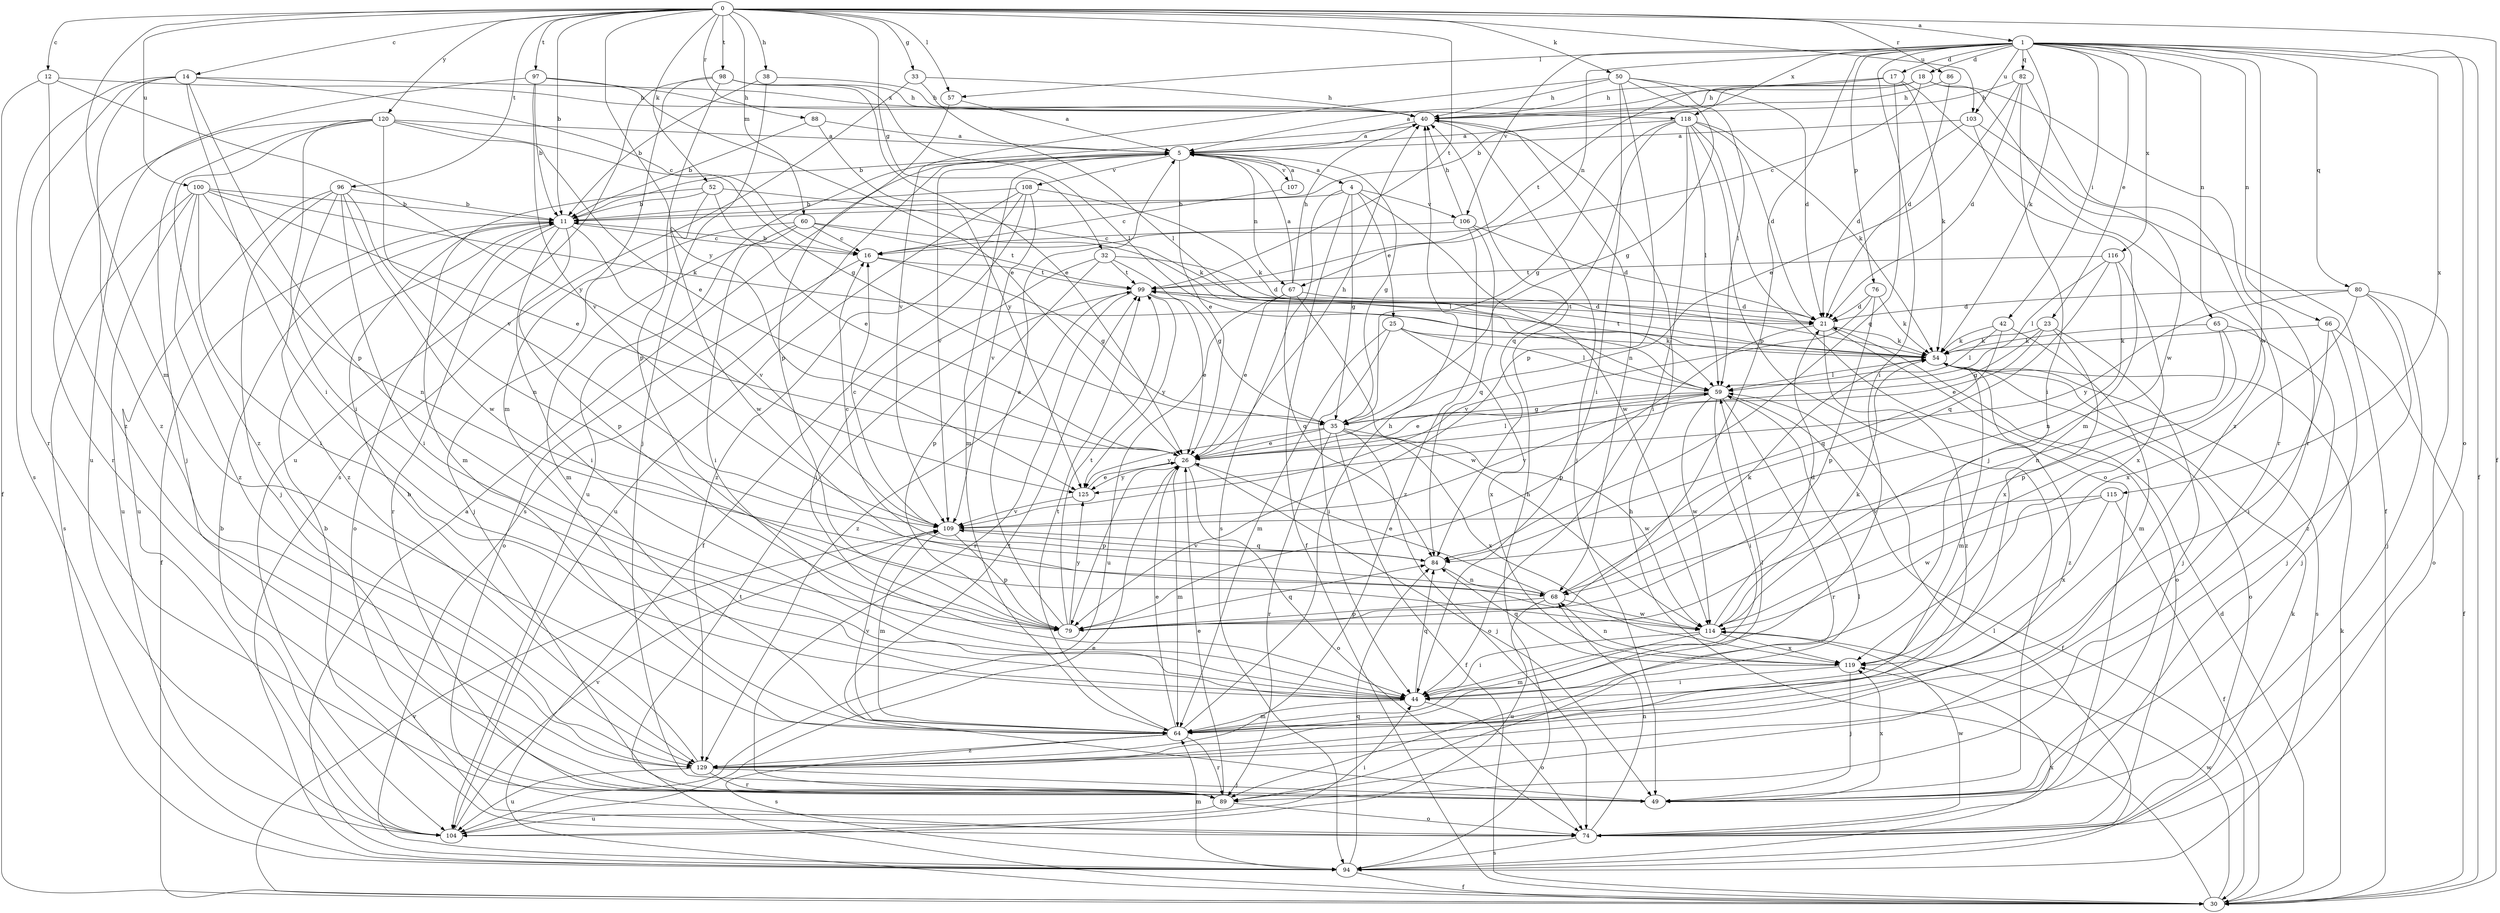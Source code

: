 strict digraph  {
0;
1;
4;
5;
11;
12;
14;
16;
17;
18;
21;
23;
25;
26;
30;
32;
33;
35;
38;
40;
42;
44;
49;
50;
52;
54;
57;
59;
60;
64;
65;
66;
67;
68;
74;
76;
79;
80;
82;
84;
86;
88;
89;
94;
96;
97;
98;
99;
100;
103;
104;
106;
107;
108;
109;
114;
115;
116;
118;
119;
120;
125;
129;
0 -> 1  [label=a];
0 -> 11  [label=b];
0 -> 12  [label=c];
0 -> 14  [label=c];
0 -> 30  [label=f];
0 -> 32  [label=g];
0 -> 33  [label=g];
0 -> 38  [label=h];
0 -> 50  [label=k];
0 -> 52  [label=k];
0 -> 57  [label=l];
0 -> 60  [label=m];
0 -> 64  [label=m];
0 -> 86  [label=r];
0 -> 88  [label=r];
0 -> 96  [label=t];
0 -> 97  [label=t];
0 -> 98  [label=t];
0 -> 99  [label=t];
0 -> 100  [label=u];
0 -> 103  [label=u];
0 -> 120  [label=y];
0 -> 125  [label=y];
1 -> 17  [label=d];
1 -> 18  [label=d];
1 -> 23  [label=e];
1 -> 30  [label=f];
1 -> 42  [label=i];
1 -> 44  [label=i];
1 -> 54  [label=k];
1 -> 57  [label=l];
1 -> 65  [label=n];
1 -> 66  [label=n];
1 -> 67  [label=n];
1 -> 74  [label=o];
1 -> 76  [label=p];
1 -> 79  [label=p];
1 -> 80  [label=q];
1 -> 82  [label=q];
1 -> 103  [label=u];
1 -> 106  [label=v];
1 -> 114  [label=w];
1 -> 115  [label=x];
1 -> 116  [label=x];
1 -> 118  [label=x];
4 -> 11  [label=b];
4 -> 25  [label=e];
4 -> 30  [label=f];
4 -> 35  [label=g];
4 -> 94  [label=s];
4 -> 106  [label=v];
4 -> 114  [label=w];
5 -> 4  [label=a];
5 -> 26  [label=e];
5 -> 35  [label=g];
5 -> 64  [label=m];
5 -> 67  [label=n];
5 -> 94  [label=s];
5 -> 104  [label=u];
5 -> 107  [label=v];
5 -> 108  [label=v];
5 -> 109  [label=v];
11 -> 16  [label=c];
11 -> 30  [label=f];
11 -> 44  [label=i];
11 -> 74  [label=o];
11 -> 79  [label=p];
11 -> 89  [label=r];
11 -> 109  [label=v];
12 -> 30  [label=f];
12 -> 40  [label=h];
12 -> 125  [label=y];
12 -> 129  [label=z];
14 -> 16  [label=c];
14 -> 44  [label=i];
14 -> 79  [label=p];
14 -> 89  [label=r];
14 -> 94  [label=s];
14 -> 118  [label=x];
14 -> 129  [label=z];
16 -> 11  [label=b];
16 -> 35  [label=g];
16 -> 74  [label=o];
16 -> 99  [label=t];
17 -> 40  [label=h];
17 -> 54  [label=k];
17 -> 84  [label=q];
17 -> 99  [label=t];
17 -> 129  [label=z];
18 -> 5  [label=a];
18 -> 11  [label=b];
18 -> 16  [label=c];
18 -> 40  [label=h];
18 -> 89  [label=r];
18 -> 114  [label=w];
21 -> 54  [label=k];
21 -> 74  [label=o];
21 -> 79  [label=p];
21 -> 99  [label=t];
21 -> 129  [label=z];
23 -> 26  [label=e];
23 -> 35  [label=g];
23 -> 49  [label=j];
23 -> 54  [label=k];
23 -> 119  [label=x];
25 -> 44  [label=i];
25 -> 54  [label=k];
25 -> 59  [label=l];
25 -> 64  [label=m];
25 -> 119  [label=x];
26 -> 40  [label=h];
26 -> 49  [label=j];
26 -> 59  [label=l];
26 -> 64  [label=m];
26 -> 74  [label=o];
26 -> 79  [label=p];
26 -> 125  [label=y];
30 -> 21  [label=d];
30 -> 40  [label=h];
30 -> 54  [label=k];
30 -> 99  [label=t];
30 -> 109  [label=v];
30 -> 114  [label=w];
32 -> 21  [label=d];
32 -> 35  [label=g];
32 -> 44  [label=i];
32 -> 79  [label=p];
32 -> 99  [label=t];
33 -> 40  [label=h];
33 -> 59  [label=l];
33 -> 94  [label=s];
35 -> 26  [label=e];
35 -> 30  [label=f];
35 -> 74  [label=o];
35 -> 89  [label=r];
35 -> 114  [label=w];
35 -> 119  [label=x];
35 -> 125  [label=y];
38 -> 11  [label=b];
38 -> 40  [label=h];
38 -> 49  [label=j];
40 -> 5  [label=a];
40 -> 11  [label=b];
40 -> 49  [label=j];
40 -> 68  [label=n];
42 -> 54  [label=k];
42 -> 59  [label=l];
42 -> 64  [label=m];
42 -> 84  [label=q];
44 -> 64  [label=m];
44 -> 74  [label=o];
44 -> 84  [label=q];
49 -> 99  [label=t];
49 -> 119  [label=x];
50 -> 21  [label=d];
50 -> 35  [label=g];
50 -> 40  [label=h];
50 -> 44  [label=i];
50 -> 59  [label=l];
50 -> 79  [label=p];
50 -> 109  [label=v];
52 -> 11  [label=b];
52 -> 26  [label=e];
52 -> 54  [label=k];
52 -> 64  [label=m];
52 -> 114  [label=w];
54 -> 59  [label=l];
54 -> 64  [label=m];
54 -> 74  [label=o];
54 -> 94  [label=s];
54 -> 99  [label=t];
54 -> 129  [label=z];
57 -> 5  [label=a];
57 -> 79  [label=p];
59 -> 26  [label=e];
59 -> 30  [label=f];
59 -> 35  [label=g];
59 -> 44  [label=i];
59 -> 89  [label=r];
59 -> 109  [label=v];
59 -> 114  [label=w];
60 -> 16  [label=c];
60 -> 44  [label=i];
60 -> 49  [label=j];
60 -> 59  [label=l];
60 -> 64  [label=m];
60 -> 99  [label=t];
64 -> 26  [label=e];
64 -> 40  [label=h];
64 -> 59  [label=l];
64 -> 89  [label=r];
64 -> 94  [label=s];
64 -> 99  [label=t];
64 -> 109  [label=v];
64 -> 129  [label=z];
65 -> 49  [label=j];
65 -> 54  [label=k];
65 -> 68  [label=n];
65 -> 79  [label=p];
66 -> 30  [label=f];
66 -> 44  [label=i];
66 -> 49  [label=j];
66 -> 54  [label=k];
67 -> 5  [label=a];
67 -> 21  [label=d];
67 -> 26  [label=e];
67 -> 40  [label=h];
67 -> 84  [label=q];
67 -> 104  [label=u];
67 -> 114  [label=w];
68 -> 26  [label=e];
68 -> 54  [label=k];
68 -> 79  [label=p];
68 -> 104  [label=u];
68 -> 114  [label=w];
74 -> 11  [label=b];
74 -> 68  [label=n];
74 -> 94  [label=s];
74 -> 114  [label=w];
76 -> 21  [label=d];
76 -> 54  [label=k];
76 -> 79  [label=p];
76 -> 109  [label=v];
79 -> 5  [label=a];
79 -> 84  [label=q];
79 -> 99  [label=t];
79 -> 125  [label=y];
80 -> 21  [label=d];
80 -> 49  [label=j];
80 -> 74  [label=o];
80 -> 119  [label=x];
80 -> 125  [label=y];
80 -> 129  [label=z];
82 -> 21  [label=d];
82 -> 26  [label=e];
82 -> 40  [label=h];
82 -> 44  [label=i];
82 -> 89  [label=r];
84 -> 16  [label=c];
84 -> 68  [label=n];
84 -> 109  [label=v];
86 -> 21  [label=d];
86 -> 40  [label=h];
88 -> 5  [label=a];
88 -> 11  [label=b];
88 -> 125  [label=y];
89 -> 26  [label=e];
89 -> 59  [label=l];
89 -> 74  [label=o];
89 -> 104  [label=u];
94 -> 5  [label=a];
94 -> 30  [label=f];
94 -> 40  [label=h];
94 -> 54  [label=k];
94 -> 59  [label=l];
94 -> 64  [label=m];
94 -> 84  [label=q];
94 -> 119  [label=x];
96 -> 11  [label=b];
96 -> 44  [label=i];
96 -> 49  [label=j];
96 -> 68  [label=n];
96 -> 104  [label=u];
96 -> 114  [label=w];
96 -> 129  [label=z];
97 -> 11  [label=b];
97 -> 26  [label=e];
97 -> 40  [label=h];
97 -> 104  [label=u];
97 -> 109  [label=v];
98 -> 26  [label=e];
98 -> 40  [label=h];
98 -> 59  [label=l];
98 -> 64  [label=m];
98 -> 79  [label=p];
98 -> 104  [label=u];
99 -> 21  [label=d];
99 -> 26  [label=e];
99 -> 89  [label=r];
99 -> 125  [label=y];
99 -> 129  [label=z];
100 -> 11  [label=b];
100 -> 26  [label=e];
100 -> 44  [label=i];
100 -> 54  [label=k];
100 -> 68  [label=n];
100 -> 94  [label=s];
100 -> 104  [label=u];
100 -> 129  [label=z];
103 -> 5  [label=a];
103 -> 21  [label=d];
103 -> 30  [label=f];
103 -> 64  [label=m];
104 -> 11  [label=b];
104 -> 26  [label=e];
104 -> 44  [label=i];
104 -> 109  [label=v];
106 -> 16  [label=c];
106 -> 21  [label=d];
106 -> 40  [label=h];
106 -> 84  [label=q];
106 -> 129  [label=z];
107 -> 5  [label=a];
107 -> 16  [label=c];
108 -> 11  [label=b];
108 -> 30  [label=f];
108 -> 54  [label=k];
108 -> 104  [label=u];
108 -> 109  [label=v];
108 -> 129  [label=z];
109 -> 16  [label=c];
109 -> 64  [label=m];
109 -> 79  [label=p];
109 -> 84  [label=q];
114 -> 21  [label=d];
114 -> 44  [label=i];
114 -> 54  [label=k];
114 -> 64  [label=m];
114 -> 119  [label=x];
115 -> 30  [label=f];
115 -> 109  [label=v];
115 -> 114  [label=w];
115 -> 119  [label=x];
116 -> 59  [label=l];
116 -> 68  [label=n];
116 -> 84  [label=q];
116 -> 99  [label=t];
116 -> 119  [label=x];
118 -> 5  [label=a];
118 -> 21  [label=d];
118 -> 35  [label=g];
118 -> 44  [label=i];
118 -> 49  [label=j];
118 -> 54  [label=k];
118 -> 59  [label=l];
118 -> 74  [label=o];
118 -> 84  [label=q];
119 -> 44  [label=i];
119 -> 49  [label=j];
119 -> 68  [label=n];
119 -> 84  [label=q];
120 -> 5  [label=a];
120 -> 26  [label=e];
120 -> 35  [label=g];
120 -> 44  [label=i];
120 -> 49  [label=j];
120 -> 89  [label=r];
120 -> 109  [label=v];
120 -> 129  [label=z];
125 -> 26  [label=e];
125 -> 109  [label=v];
129 -> 11  [label=b];
129 -> 49  [label=j];
129 -> 89  [label=r];
129 -> 104  [label=u];
}

